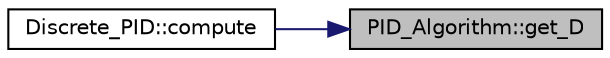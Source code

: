 digraph "PID_Algorithm::get_D"
{
 // INTERACTIVE_SVG=YES
 // LATEX_PDF_SIZE
  edge [fontname="Helvetica",fontsize="10",labelfontname="Helvetica",labelfontsize="10"];
  node [fontname="Helvetica",fontsize="10",shape=record];
  rankdir="RL";
  Node18 [label="PID_Algorithm::get_D",height=0.2,width=0.4,color="black", fillcolor="grey75", style="filled", fontcolor="black",tooltip=" "];
  Node18 -> Node19 [dir="back",color="midnightblue",fontsize="10",style="solid",fontname="Helvetica"];
  Node19 [label="Discrete_PID::compute",height=0.2,width=0.4,color="black", fillcolor="white", style="filled",URL="$class_discrete___p_i_d.html#aa4914b85e73cb5fdfcc5b40e8d0ff23c",tooltip=" "];
}
